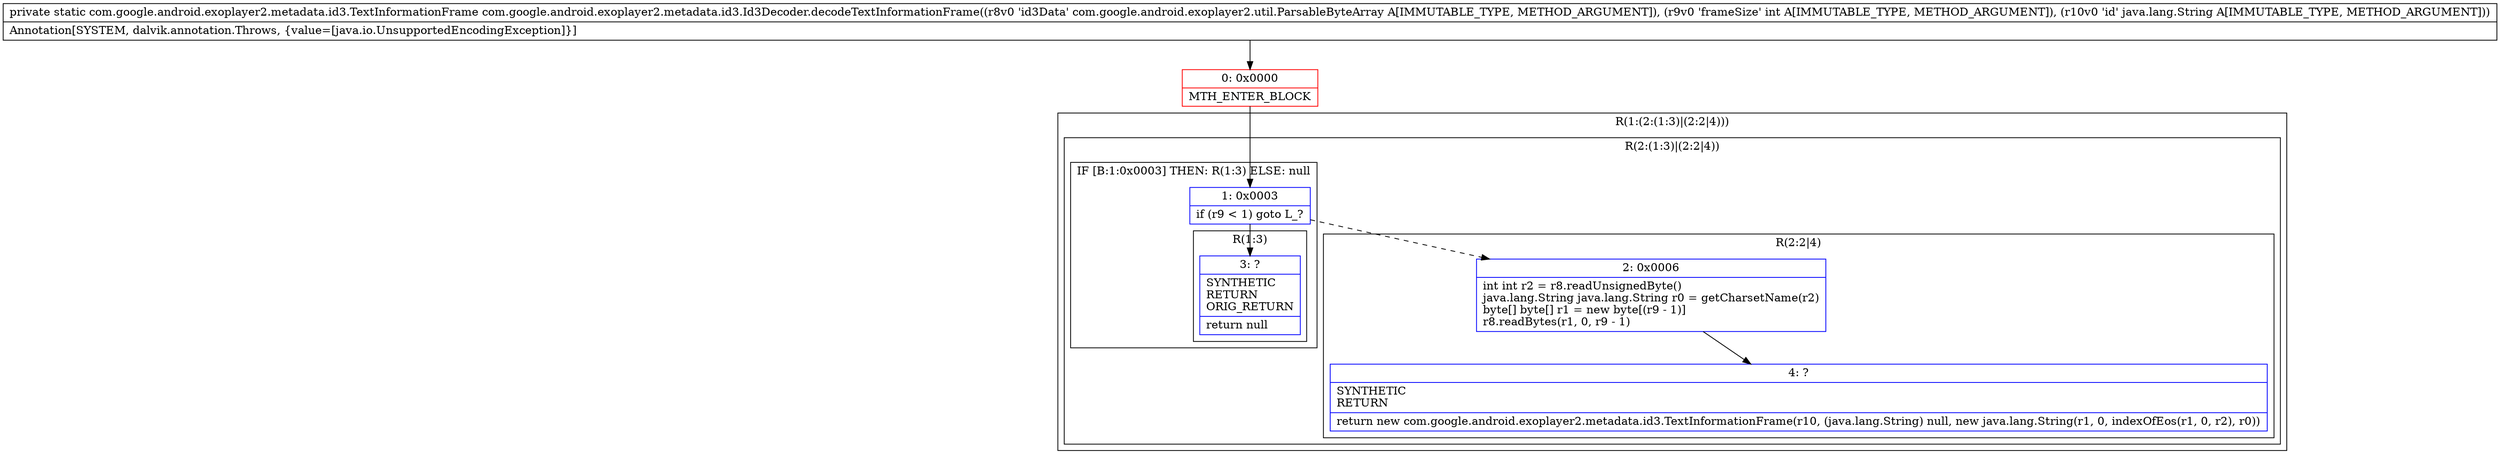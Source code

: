 digraph "CFG forcom.google.android.exoplayer2.metadata.id3.Id3Decoder.decodeTextInformationFrame(Lcom\/google\/android\/exoplayer2\/util\/ParsableByteArray;ILjava\/lang\/String;)Lcom\/google\/android\/exoplayer2\/metadata\/id3\/TextInformationFrame;" {
subgraph cluster_Region_694267285 {
label = "R(1:(2:(1:3)|(2:2|4)))";
node [shape=record,color=blue];
subgraph cluster_Region_1415582259 {
label = "R(2:(1:3)|(2:2|4))";
node [shape=record,color=blue];
subgraph cluster_IfRegion_1892812854 {
label = "IF [B:1:0x0003] THEN: R(1:3) ELSE: null";
node [shape=record,color=blue];
Node_1 [shape=record,label="{1\:\ 0x0003|if (r9 \< 1) goto L_?\l}"];
subgraph cluster_Region_1316950179 {
label = "R(1:3)";
node [shape=record,color=blue];
Node_3 [shape=record,label="{3\:\ ?|SYNTHETIC\lRETURN\lORIG_RETURN\l|return null\l}"];
}
}
subgraph cluster_Region_1868341876 {
label = "R(2:2|4)";
node [shape=record,color=blue];
Node_2 [shape=record,label="{2\:\ 0x0006|int int r2 = r8.readUnsignedByte()\ljava.lang.String java.lang.String r0 = getCharsetName(r2)\lbyte[] byte[] r1 = new byte[(r9 \- 1)]\lr8.readBytes(r1, 0, r9 \- 1)\l}"];
Node_4 [shape=record,label="{4\:\ ?|SYNTHETIC\lRETURN\l|return new com.google.android.exoplayer2.metadata.id3.TextInformationFrame(r10, (java.lang.String) null, new java.lang.String(r1, 0, indexOfEos(r1, 0, r2), r0))\l}"];
}
}
}
Node_0 [shape=record,color=red,label="{0\:\ 0x0000|MTH_ENTER_BLOCK\l}"];
MethodNode[shape=record,label="{private static com.google.android.exoplayer2.metadata.id3.TextInformationFrame com.google.android.exoplayer2.metadata.id3.Id3Decoder.decodeTextInformationFrame((r8v0 'id3Data' com.google.android.exoplayer2.util.ParsableByteArray A[IMMUTABLE_TYPE, METHOD_ARGUMENT]), (r9v0 'frameSize' int A[IMMUTABLE_TYPE, METHOD_ARGUMENT]), (r10v0 'id' java.lang.String A[IMMUTABLE_TYPE, METHOD_ARGUMENT]))  | Annotation[SYSTEM, dalvik.annotation.Throws, \{value=[java.io.UnsupportedEncodingException]\}]\l}"];
MethodNode -> Node_0;
Node_1 -> Node_2[style=dashed];
Node_1 -> Node_3;
Node_2 -> Node_4;
Node_0 -> Node_1;
}

